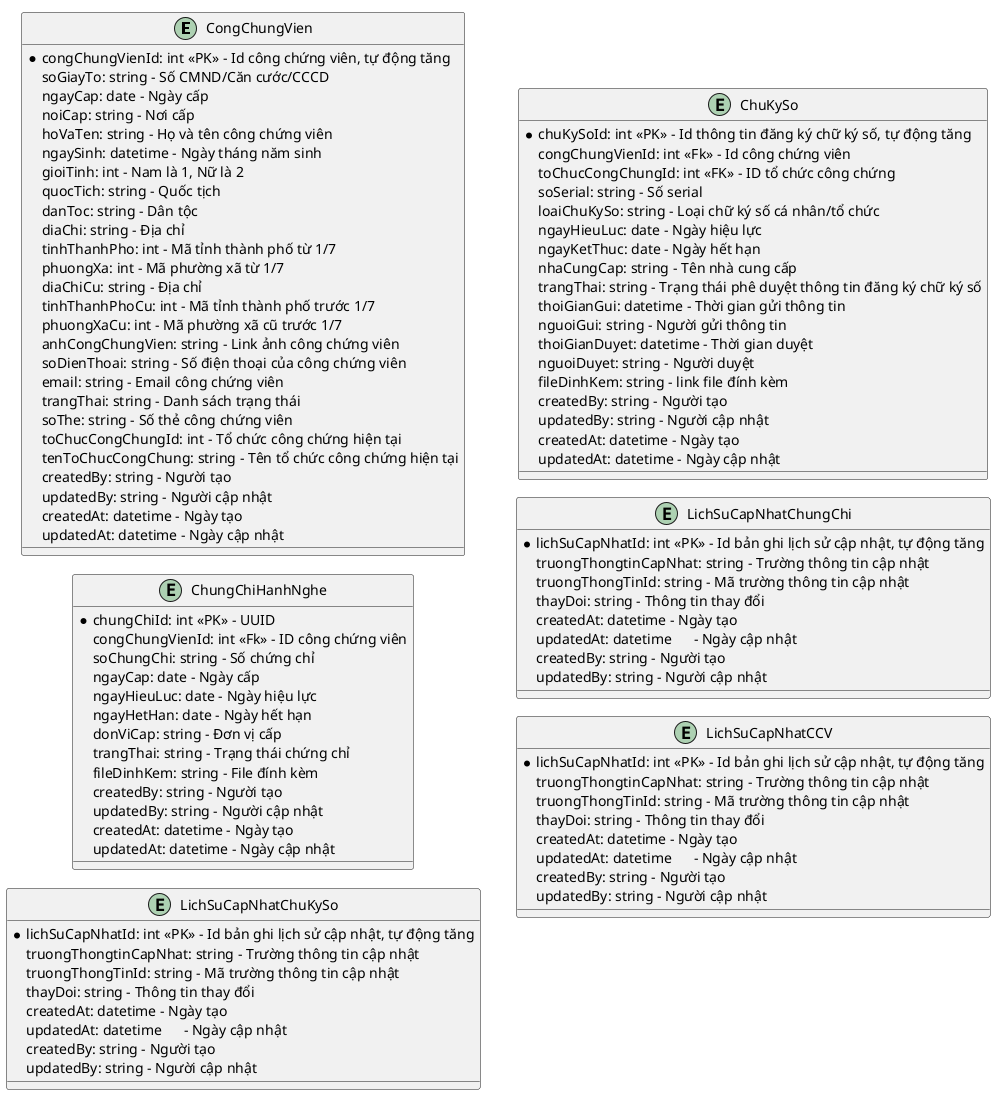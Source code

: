 @startuml ldm
!pragma layout smetana
left to right direction

entity CongChungVien
entity ChungChiHanhNghe
entity LichSuCapNhatChuKySo
entity ChuKySo
entity LichSuCapNhatChungChi
entity LichSuCapNhatCCV

entity CongChungVien {
  *congChungVienId: int <<PK>> - Id công chứng viên, tự động tăng
  soGiayTo: string - Số CMND/Căn cước/CCCD 
  ngayCap: date - Ngày cấp
  noiCap: string - Nơi cấp
  hoVaTen: string - Họ và tên công chứng viên
  ngaySinh: datetime - Ngày tháng năm sinh
  gioiTinh: int - Nam là 1, Nữ là 2
  quocTich: string - Quốc tịch
  danToc: string - Dân tộc
  diaChi: string - Địa chỉ
  tinhThanhPho: int - Mã tỉnh thành phố từ 1/7
  phuongXa: int - Mã phường xã từ 1/7
  diaChiCu: string - Địa chỉ
  tinhThanhPhoCu: int - Mã tỉnh thành phố trước 1/7
  phuongXaCu: int - Mã phường xã cũ trước 1/7
  anhCongChungVien: string - Link ảnh công chứng viên
  soDienThoai: string - Số điện thoại của công chứng viên
  email: string - Email công chứng viên
  trangThai: string - Danh sách trạng thái
  soThe: string - Số thẻ công chứng viên
  toChucCongChungId: int - Tổ chức công chứng hiện tại
  tenToChucCongChung: string - Tên tổ chức công chứng hiện tại
  createdBy: string - Người tạo
  updatedBy: string - Người cập nhật
  createdAt: datetime - Ngày tạo
  updatedAt: datetime - Ngày cập nhật
}

entity ChungChiHanhNghe {
  *chungChiId: int <<PK>> - UUID
  congChungVienId: int <<Fk>> - ID công chứng viên
  soChungChi: string - Số chứng chỉ
  ngayCap: date - Ngày cấp
  ngayHieuLuc: date - Ngày hiệu lực
  ngayHetHan: date - Ngày hết hạn
  donViCap: string - Đơn vị cấp
  trangThai: string - Trạng thái chứng chỉ
  fileDinhKem: string - File đính kèm
  createdBy: string - Người tạo
  updatedBy: string - Người cập nhật
  createdAt: datetime - Ngày tạo
  updatedAt: datetime - Ngày cập nhật
}

entity ChuKySo {
  *chuKySoId: int <<PK>> - Id thông tin đăng ký chữ ký số, tự động tăng
  congChungVienId: int <<Fk>> - Id công chứng viên
  toChucCongChungId: int <<FK>> - ID tổ chức công chứng
  soSerial: string - Số serial
  loaiChuKySo: string - Loại chữ ký số cá nhân/tổ chức
  ngayHieuLuc: date - Ngày hiệu lực
  ngayKetThuc: date - Ngày hết hạn
  nhaCungCap: string - Tên nhà cung cấp
  trangThai: string - Trạng thái phê duyệt thông tin đăng ký chữ ký số
  thoiGianGui: datetime - Thời gian gửi thông tin
  nguoiGui: string - Người gửi thông tin
  thoiGianDuyet: datetime - Thời gian duyệt
  nguoiDuyet: string - Người duyệt
  fileDinhKem: string - link file đính kèm
  createdBy: string - Người tạo
  updatedBy: string - Người cập nhật
  createdAt: datetime - Ngày tạo
  updatedAt: datetime - Ngày cập nhật
}

entity LichSuCapNhatCCV {
  *lichSuCapNhatId: int <<PK>> - Id bản ghi lịch sử cập nhật, tự động tăng
  truongThongtinCapNhat: string - Trường thông tin cập nhật
  truongThongTinId: string - Mã trường thông tin cập nhật
  thayDoi: string - Thông tin thay đổi
  createdAt: datetime - Ngày tạo
  updatedAt: datetime      - Ngày cập nhật
  createdBy: string - Người tạo
  updatedBy: string - Người cập nhật
}
entity LichSuCapNhatChuKySo {
  *lichSuCapNhatId: int <<PK>> - Id bản ghi lịch sử cập nhật, tự động tăng
  truongThongtinCapNhat: string - Trường thông tin cập nhật
  truongThongTinId: string - Mã trường thông tin cập nhật
  thayDoi: string - Thông tin thay đổi
  createdAt: datetime - Ngày tạo
  updatedAt: datetime      - Ngày cập nhật
  createdBy: string - Người tạo
  updatedBy: string - Người cập nhật
}
entity LichSuCapNhatChungChi {
  *lichSuCapNhatId: int <<PK>> - Id bản ghi lịch sử cập nhật, tự động tăng
  truongThongtinCapNhat: string - Trường thông tin cập nhật
  truongThongTinId: string - Mã trường thông tin cập nhật
  thayDoi: string - Thông tin thay đổi
  createdAt: datetime - Ngày tạo
  updatedAt: datetime      - Ngày cập nhật
  createdBy: string - Người tạo
  updatedBy: string - Người cập nhật
}

@enduml
